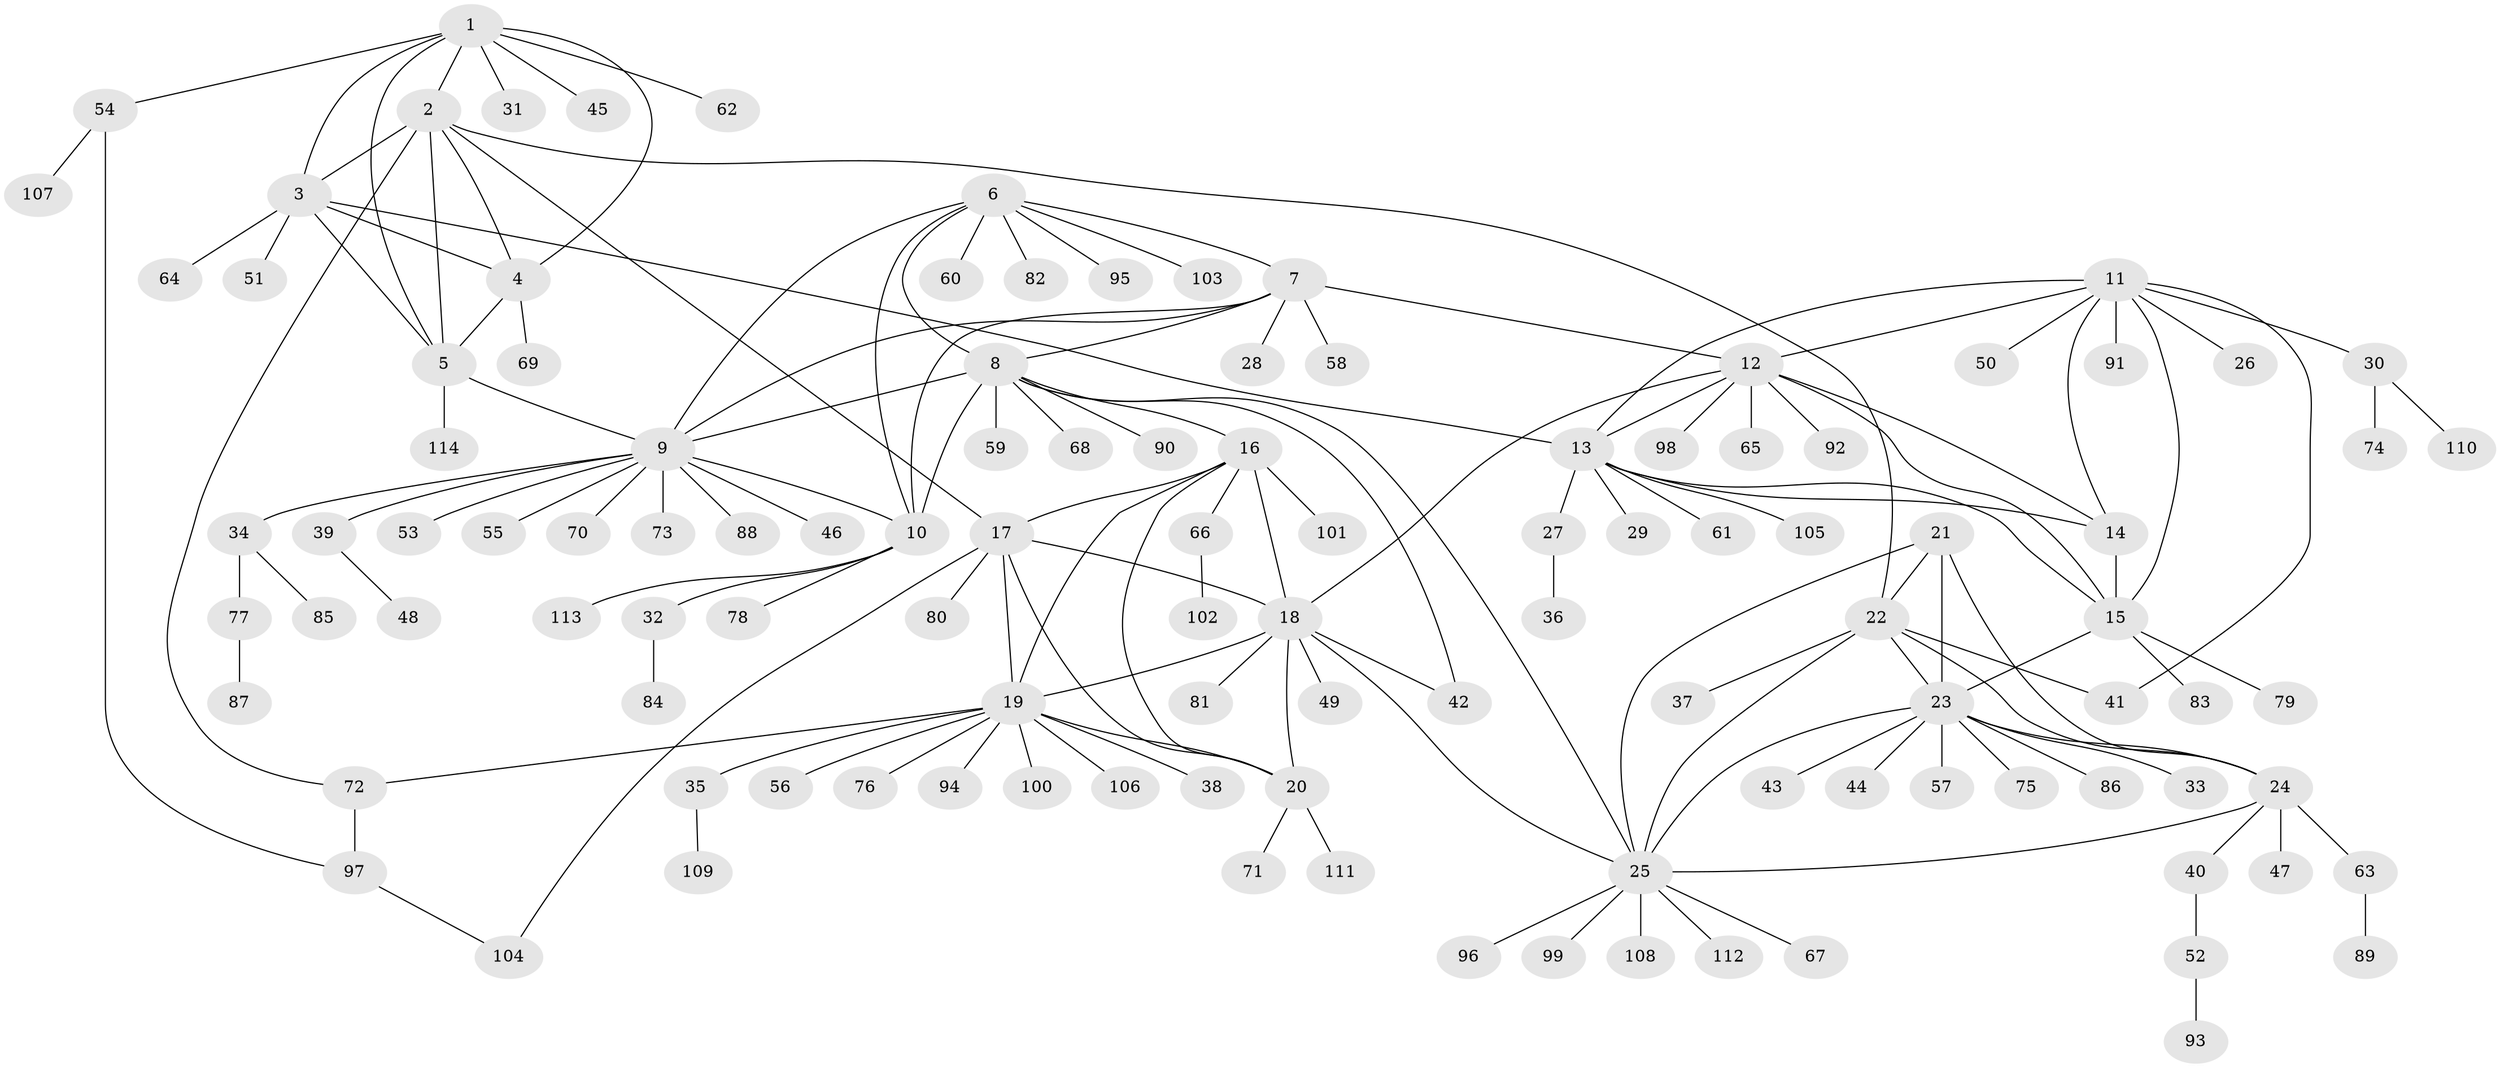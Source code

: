 // Generated by graph-tools (version 1.1) at 2025/16/03/09/25 04:16:06]
// undirected, 114 vertices, 154 edges
graph export_dot {
graph [start="1"]
  node [color=gray90,style=filled];
  1;
  2;
  3;
  4;
  5;
  6;
  7;
  8;
  9;
  10;
  11;
  12;
  13;
  14;
  15;
  16;
  17;
  18;
  19;
  20;
  21;
  22;
  23;
  24;
  25;
  26;
  27;
  28;
  29;
  30;
  31;
  32;
  33;
  34;
  35;
  36;
  37;
  38;
  39;
  40;
  41;
  42;
  43;
  44;
  45;
  46;
  47;
  48;
  49;
  50;
  51;
  52;
  53;
  54;
  55;
  56;
  57;
  58;
  59;
  60;
  61;
  62;
  63;
  64;
  65;
  66;
  67;
  68;
  69;
  70;
  71;
  72;
  73;
  74;
  75;
  76;
  77;
  78;
  79;
  80;
  81;
  82;
  83;
  84;
  85;
  86;
  87;
  88;
  89;
  90;
  91;
  92;
  93;
  94;
  95;
  96;
  97;
  98;
  99;
  100;
  101;
  102;
  103;
  104;
  105;
  106;
  107;
  108;
  109;
  110;
  111;
  112;
  113;
  114;
  1 -- 2;
  1 -- 3;
  1 -- 4;
  1 -- 5;
  1 -- 31;
  1 -- 45;
  1 -- 54;
  1 -- 62;
  2 -- 3;
  2 -- 4;
  2 -- 5;
  2 -- 17;
  2 -- 22;
  2 -- 72;
  3 -- 4;
  3 -- 5;
  3 -- 13;
  3 -- 51;
  3 -- 64;
  4 -- 5;
  4 -- 69;
  5 -- 9;
  5 -- 114;
  6 -- 7;
  6 -- 8;
  6 -- 9;
  6 -- 10;
  6 -- 60;
  6 -- 82;
  6 -- 95;
  6 -- 103;
  7 -- 8;
  7 -- 9;
  7 -- 10;
  7 -- 12;
  7 -- 28;
  7 -- 58;
  8 -- 9;
  8 -- 10;
  8 -- 16;
  8 -- 25;
  8 -- 42;
  8 -- 59;
  8 -- 68;
  8 -- 90;
  9 -- 10;
  9 -- 34;
  9 -- 39;
  9 -- 46;
  9 -- 53;
  9 -- 55;
  9 -- 70;
  9 -- 73;
  9 -- 88;
  10 -- 32;
  10 -- 78;
  10 -- 113;
  11 -- 12;
  11 -- 13;
  11 -- 14;
  11 -- 15;
  11 -- 26;
  11 -- 30;
  11 -- 41;
  11 -- 50;
  11 -- 91;
  12 -- 13;
  12 -- 14;
  12 -- 15;
  12 -- 18;
  12 -- 65;
  12 -- 92;
  12 -- 98;
  13 -- 14;
  13 -- 15;
  13 -- 27;
  13 -- 29;
  13 -- 61;
  13 -- 105;
  14 -- 15;
  15 -- 23;
  15 -- 79;
  15 -- 83;
  16 -- 17;
  16 -- 18;
  16 -- 19;
  16 -- 20;
  16 -- 66;
  16 -- 101;
  17 -- 18;
  17 -- 19;
  17 -- 20;
  17 -- 80;
  17 -- 104;
  18 -- 19;
  18 -- 20;
  18 -- 25;
  18 -- 42;
  18 -- 49;
  18 -- 81;
  19 -- 20;
  19 -- 35;
  19 -- 38;
  19 -- 56;
  19 -- 72;
  19 -- 76;
  19 -- 94;
  19 -- 100;
  19 -- 106;
  20 -- 71;
  20 -- 111;
  21 -- 22;
  21 -- 23;
  21 -- 24;
  21 -- 25;
  22 -- 23;
  22 -- 24;
  22 -- 25;
  22 -- 37;
  22 -- 41;
  23 -- 24;
  23 -- 25;
  23 -- 33;
  23 -- 43;
  23 -- 44;
  23 -- 57;
  23 -- 75;
  23 -- 86;
  24 -- 25;
  24 -- 40;
  24 -- 47;
  24 -- 63;
  25 -- 67;
  25 -- 96;
  25 -- 99;
  25 -- 108;
  25 -- 112;
  27 -- 36;
  30 -- 74;
  30 -- 110;
  32 -- 84;
  34 -- 77;
  34 -- 85;
  35 -- 109;
  39 -- 48;
  40 -- 52;
  52 -- 93;
  54 -- 97;
  54 -- 107;
  63 -- 89;
  66 -- 102;
  72 -- 97;
  77 -- 87;
  97 -- 104;
}
